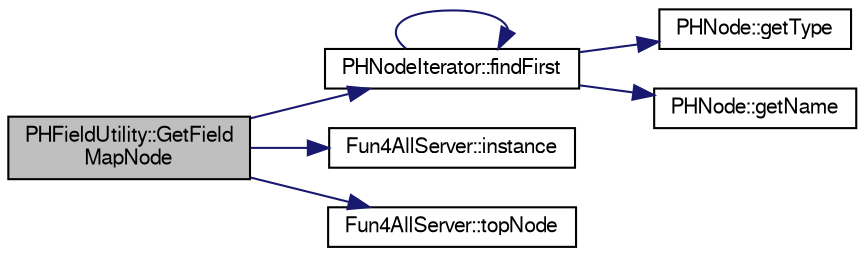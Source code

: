 digraph "PHFieldUtility::GetFieldMapNode"
{
  bgcolor="transparent";
  edge [fontname="FreeSans",fontsize="10",labelfontname="FreeSans",labelfontsize="10"];
  node [fontname="FreeSans",fontsize="10",shape=record];
  rankdir="LR";
  Node1 [label="PHFieldUtility::GetField\lMapNode",height=0.2,width=0.4,color="black", fillcolor="grey75", style="filled" fontcolor="black"];
  Node1 -> Node2 [color="midnightblue",fontsize="10",style="solid",fontname="FreeSans"];
  Node2 [label="PHNodeIterator::findFirst",height=0.2,width=0.4,color="black",URL="$d5/d07/classPHNodeIterator.html#aea98bf8619af59b1212a94fb32106baa"];
  Node2 -> Node3 [color="midnightblue",fontsize="10",style="solid",fontname="FreeSans"];
  Node3 [label="PHNode::getType",height=0.2,width=0.4,color="black",URL="$dc/d82/classPHNode.html#a4ab1f90aed955a652813bfe377087bda"];
  Node2 -> Node4 [color="midnightblue",fontsize="10",style="solid",fontname="FreeSans"];
  Node4 [label="PHNode::getName",height=0.2,width=0.4,color="black",URL="$dc/d82/classPHNode.html#aca3576f926a4401eddc3d88bf0ce0de3"];
  Node2 -> Node2 [color="midnightblue",fontsize="10",style="solid",fontname="FreeSans"];
  Node1 -> Node5 [color="midnightblue",fontsize="10",style="solid",fontname="FreeSans"];
  Node5 [label="Fun4AllServer::instance",height=0.2,width=0.4,color="black",URL="$da/d29/classFun4AllServer.html#a3e55156f91b2c94bb6c4ef33ffce587a"];
  Node1 -> Node6 [color="midnightblue",fontsize="10",style="solid",fontname="FreeSans"];
  Node6 [label="Fun4AllServer::topNode",height=0.2,width=0.4,color="black",URL="$da/d29/classFun4AllServer.html#abcaf6825367e5db292ff795237bdcf62"];
}

